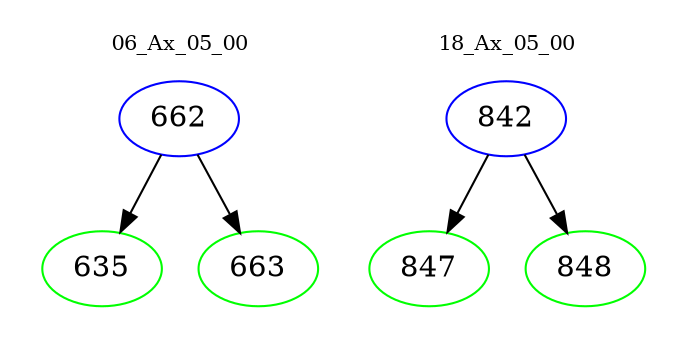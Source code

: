 digraph{
subgraph cluster_0 {
color = white
label = "06_Ax_05_00";
fontsize=10;
T0_662 [label="662", color="blue"]
T0_662 -> T0_635 [color="black"]
T0_635 [label="635", color="green"]
T0_662 -> T0_663 [color="black"]
T0_663 [label="663", color="green"]
}
subgraph cluster_1 {
color = white
label = "18_Ax_05_00";
fontsize=10;
T1_842 [label="842", color="blue"]
T1_842 -> T1_847 [color="black"]
T1_847 [label="847", color="green"]
T1_842 -> T1_848 [color="black"]
T1_848 [label="848", color="green"]
}
}
